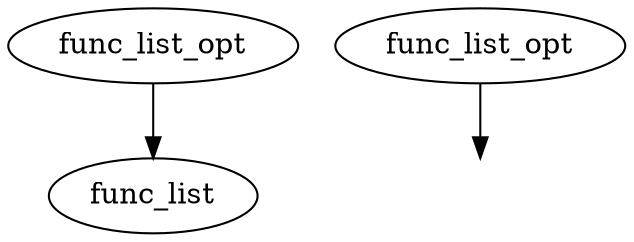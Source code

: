 digraph {
	rankdir="TB";
	func_list_opt1 [label="func_list_opt"];
	func_list_opt2 [label="func_list_opt"];
	
	subgraph {
		rank="same";
		func_list [URL="\ref Sfunc_list"];
		dummy [style="invis"];
	}
	
	func_list_opt1 -> func_list;
	func_list_opt2 -> dummy;
}
